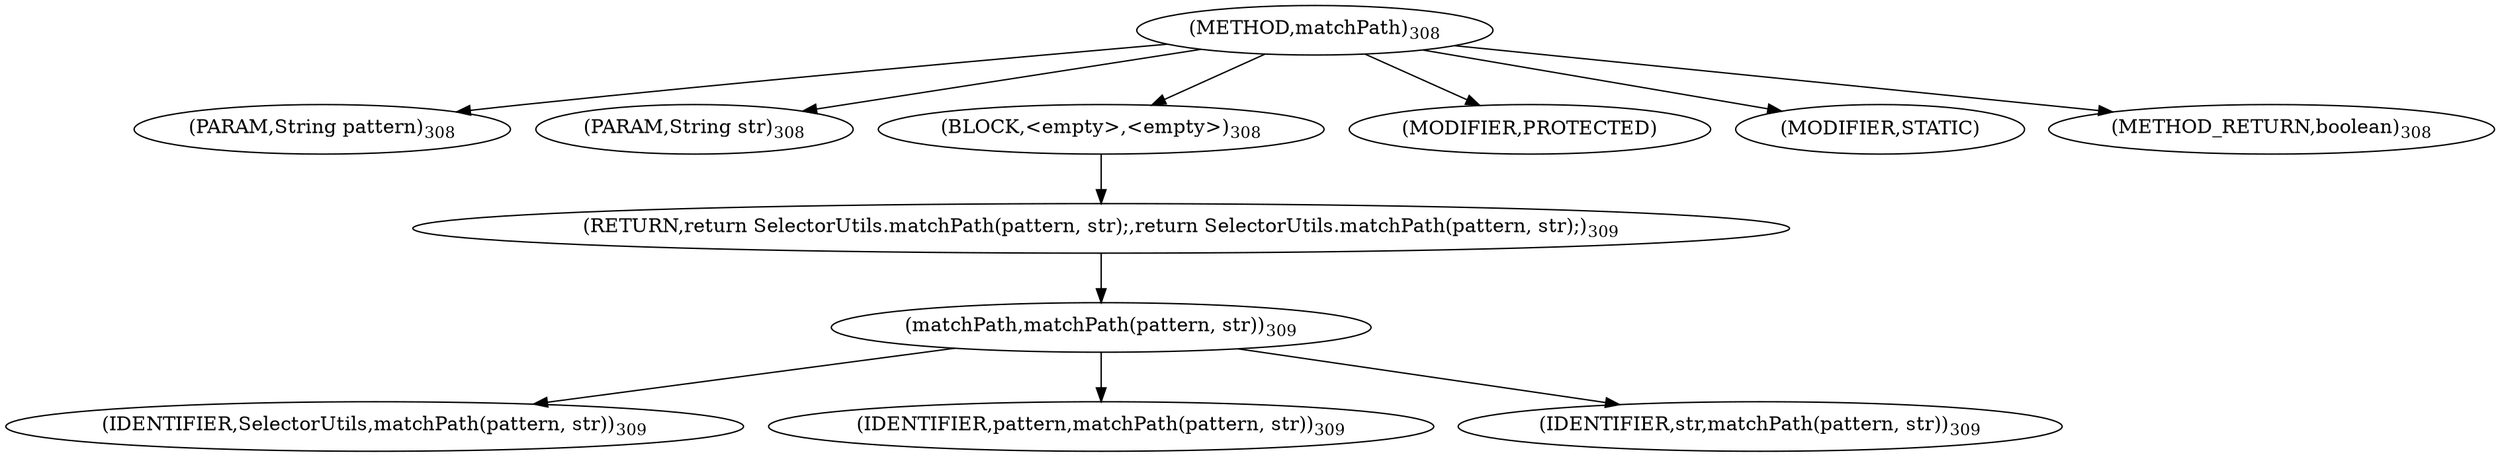digraph "matchPath" {  
"197" [label = <(METHOD,matchPath)<SUB>308</SUB>> ]
"198" [label = <(PARAM,String pattern)<SUB>308</SUB>> ]
"199" [label = <(PARAM,String str)<SUB>308</SUB>> ]
"200" [label = <(BLOCK,&lt;empty&gt;,&lt;empty&gt;)<SUB>308</SUB>> ]
"201" [label = <(RETURN,return SelectorUtils.matchPath(pattern, str);,return SelectorUtils.matchPath(pattern, str);)<SUB>309</SUB>> ]
"202" [label = <(matchPath,matchPath(pattern, str))<SUB>309</SUB>> ]
"203" [label = <(IDENTIFIER,SelectorUtils,matchPath(pattern, str))<SUB>309</SUB>> ]
"204" [label = <(IDENTIFIER,pattern,matchPath(pattern, str))<SUB>309</SUB>> ]
"205" [label = <(IDENTIFIER,str,matchPath(pattern, str))<SUB>309</SUB>> ]
"206" [label = <(MODIFIER,PROTECTED)> ]
"207" [label = <(MODIFIER,STATIC)> ]
"208" [label = <(METHOD_RETURN,boolean)<SUB>308</SUB>> ]
  "197" -> "198" 
  "197" -> "199" 
  "197" -> "200" 
  "197" -> "206" 
  "197" -> "207" 
  "197" -> "208" 
  "200" -> "201" 
  "201" -> "202" 
  "202" -> "203" 
  "202" -> "204" 
  "202" -> "205" 
}
